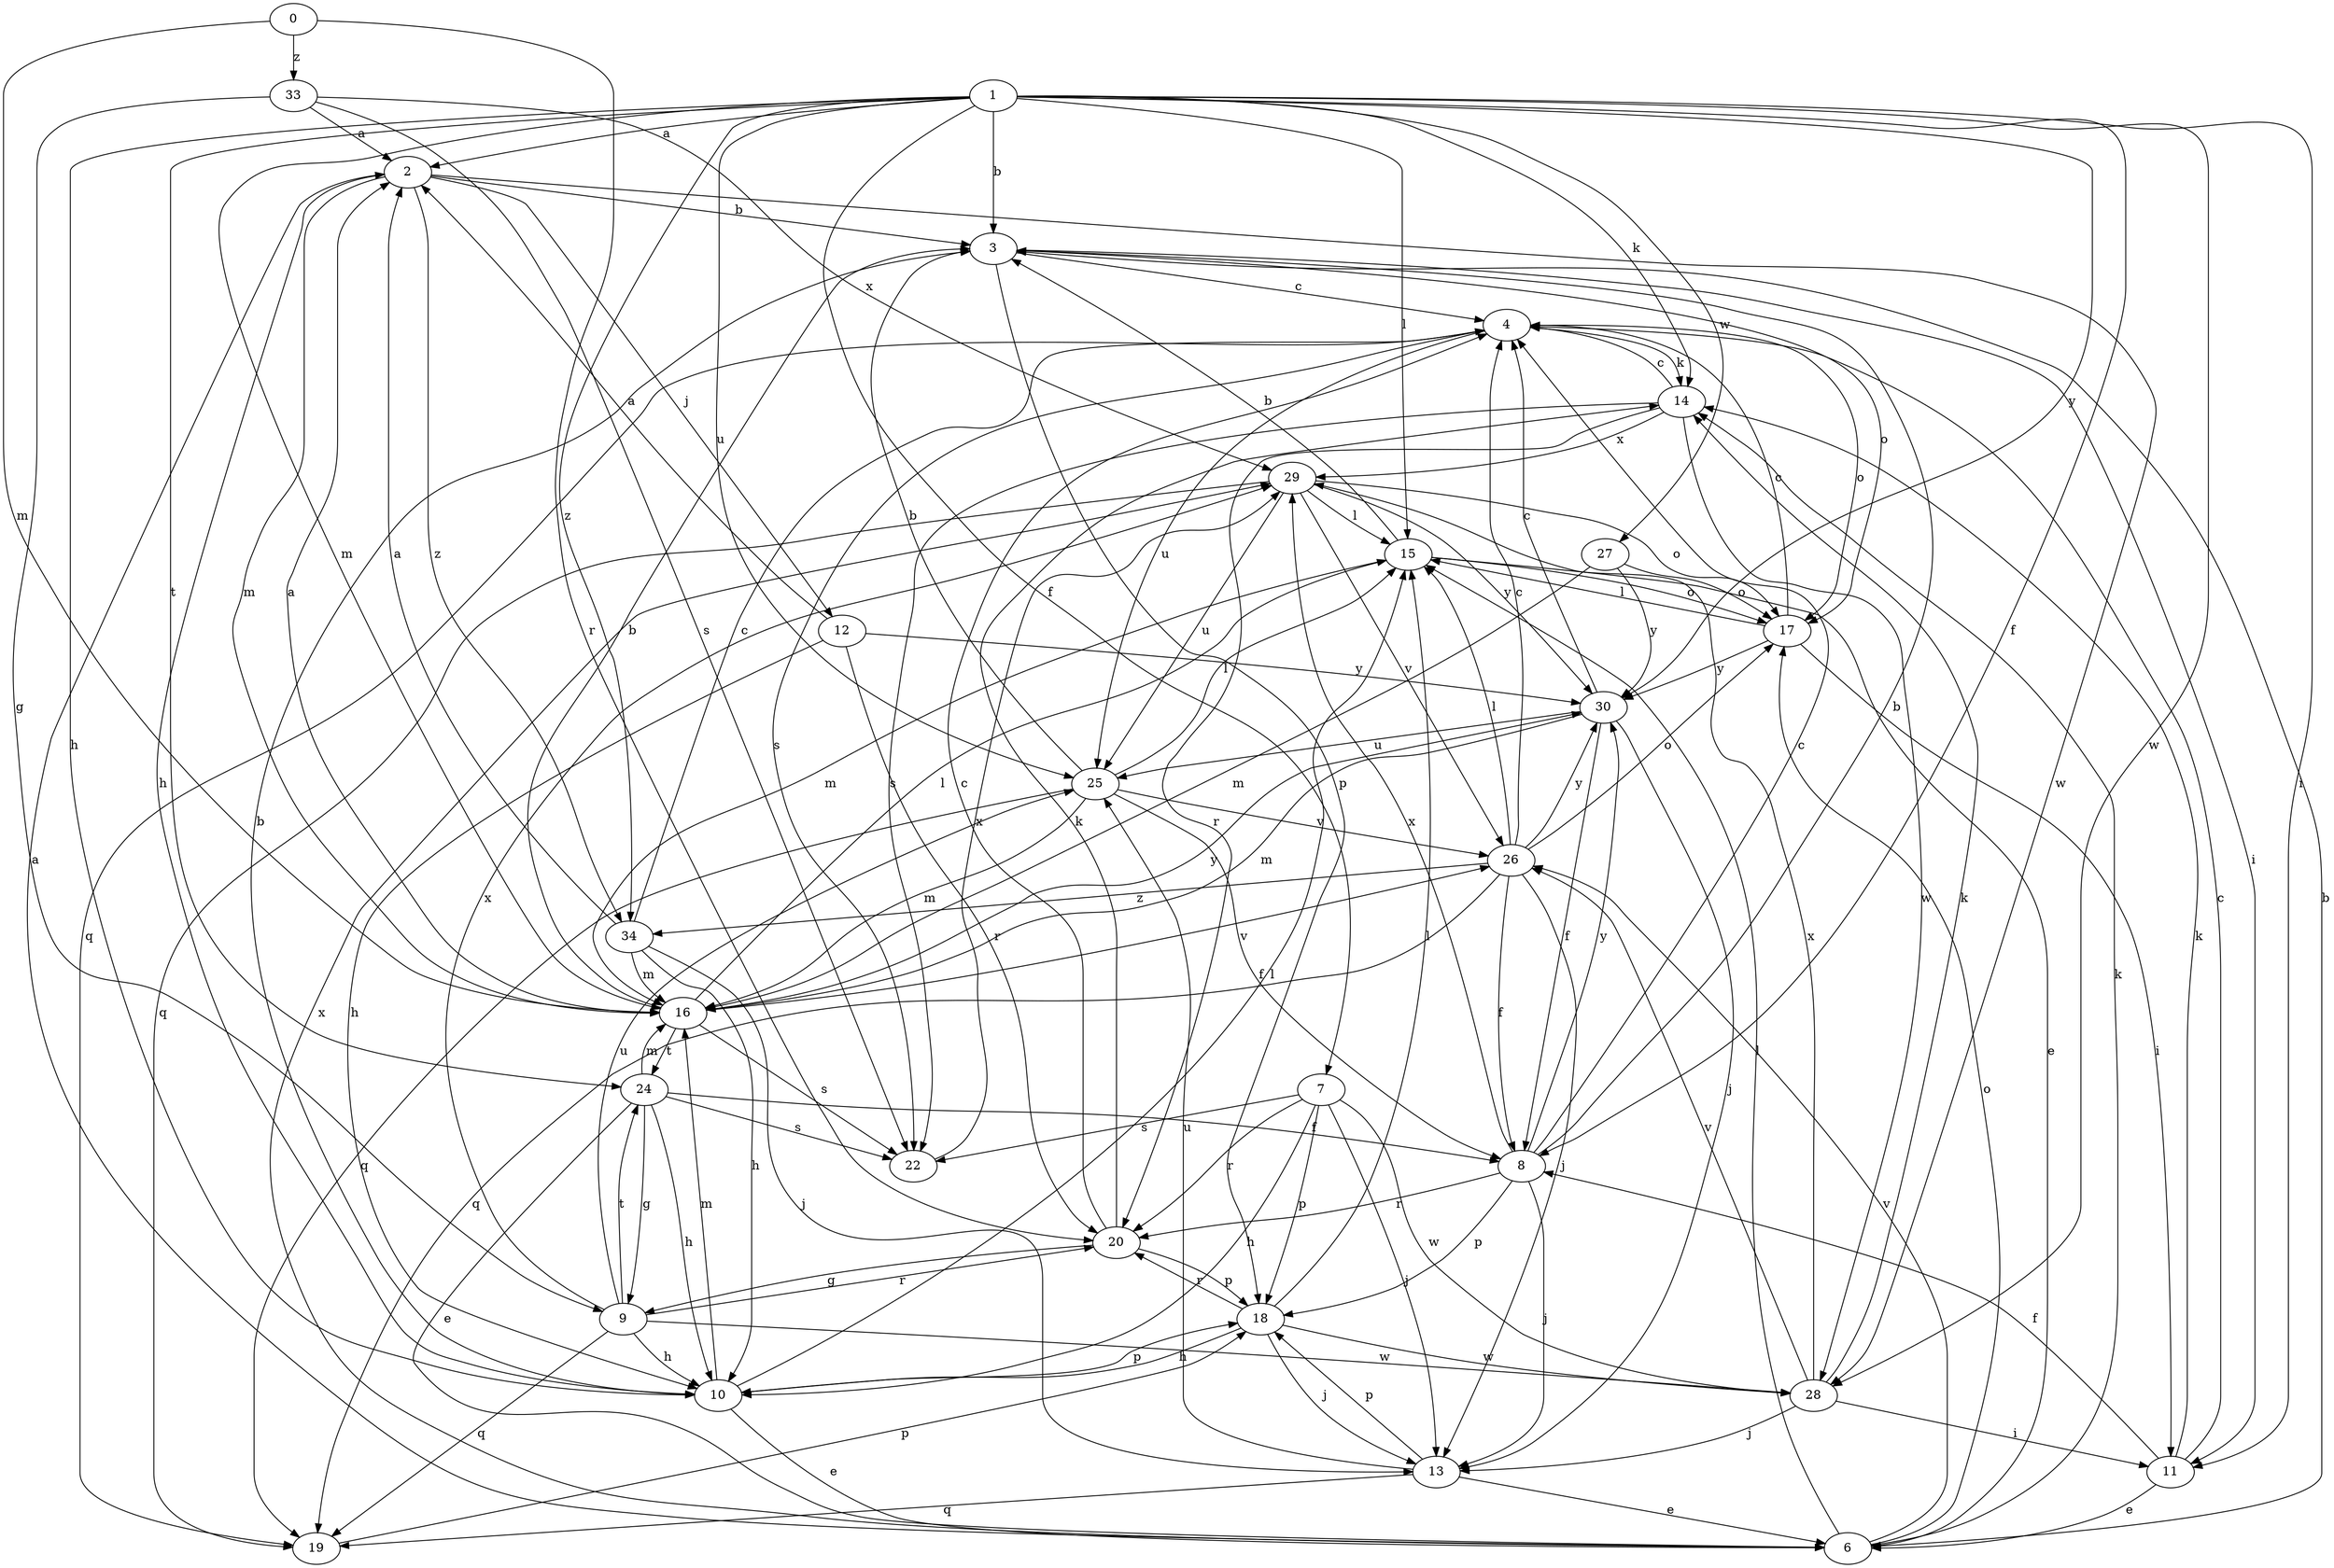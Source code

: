 strict digraph  {
1;
2;
3;
4;
6;
7;
8;
9;
10;
0;
11;
12;
13;
14;
15;
16;
17;
18;
19;
20;
22;
24;
25;
26;
27;
28;
29;
30;
33;
34;
1 -> 2  [label=a];
1 -> 3  [label=b];
1 -> 7  [label=f];
1 -> 8  [label=f];
1 -> 10  [label=h];
1 -> 11  [label=i];
1 -> 14  [label=k];
1 -> 15  [label=l];
1 -> 16  [label=m];
1 -> 24  [label=t];
1 -> 25  [label=u];
1 -> 27  [label=w];
1 -> 28  [label=w];
1 -> 30  [label=y];
1 -> 34  [label=z];
2 -> 3  [label=b];
2 -> 10  [label=h];
2 -> 12  [label=j];
2 -> 16  [label=m];
2 -> 28  [label=w];
2 -> 34  [label=z];
3 -> 4  [label=c];
3 -> 11  [label=i];
3 -> 17  [label=o];
3 -> 18  [label=p];
4 -> 14  [label=k];
4 -> 17  [label=o];
4 -> 19  [label=q];
4 -> 22  [label=s];
4 -> 25  [label=u];
6 -> 2  [label=a];
6 -> 3  [label=b];
6 -> 14  [label=k];
6 -> 15  [label=l];
6 -> 17  [label=o];
6 -> 26  [label=v];
6 -> 29  [label=x];
7 -> 10  [label=h];
7 -> 13  [label=j];
7 -> 18  [label=p];
7 -> 20  [label=r];
7 -> 22  [label=s];
7 -> 28  [label=w];
8 -> 3  [label=b];
8 -> 4  [label=c];
8 -> 13  [label=j];
8 -> 18  [label=p];
8 -> 20  [label=r];
8 -> 29  [label=x];
8 -> 30  [label=y];
9 -> 10  [label=h];
9 -> 19  [label=q];
9 -> 20  [label=r];
9 -> 24  [label=t];
9 -> 25  [label=u];
9 -> 28  [label=w];
9 -> 29  [label=x];
10 -> 3  [label=b];
10 -> 6  [label=e];
10 -> 15  [label=l];
10 -> 16  [label=m];
10 -> 18  [label=p];
0 -> 16  [label=m];
0 -> 20  [label=r];
0 -> 33  [label=z];
11 -> 4  [label=c];
11 -> 6  [label=e];
11 -> 8  [label=f];
11 -> 14  [label=k];
12 -> 2  [label=a];
12 -> 10  [label=h];
12 -> 20  [label=r];
12 -> 30  [label=y];
13 -> 6  [label=e];
13 -> 18  [label=p];
13 -> 19  [label=q];
13 -> 25  [label=u];
14 -> 4  [label=c];
14 -> 20  [label=r];
14 -> 22  [label=s];
14 -> 28  [label=w];
14 -> 29  [label=x];
15 -> 3  [label=b];
15 -> 6  [label=e];
15 -> 16  [label=m];
15 -> 17  [label=o];
16 -> 2  [label=a];
16 -> 3  [label=b];
16 -> 15  [label=l];
16 -> 22  [label=s];
16 -> 24  [label=t];
16 -> 26  [label=v];
16 -> 30  [label=y];
17 -> 4  [label=c];
17 -> 11  [label=i];
17 -> 15  [label=l];
17 -> 30  [label=y];
18 -> 10  [label=h];
18 -> 13  [label=j];
18 -> 15  [label=l];
18 -> 20  [label=r];
18 -> 28  [label=w];
19 -> 18  [label=p];
20 -> 4  [label=c];
20 -> 9  [label=g];
20 -> 14  [label=k];
20 -> 18  [label=p];
22 -> 29  [label=x];
24 -> 6  [label=e];
24 -> 8  [label=f];
24 -> 9  [label=g];
24 -> 10  [label=h];
24 -> 16  [label=m];
24 -> 22  [label=s];
25 -> 3  [label=b];
25 -> 8  [label=f];
25 -> 15  [label=l];
25 -> 16  [label=m];
25 -> 19  [label=q];
25 -> 26  [label=v];
26 -> 4  [label=c];
26 -> 8  [label=f];
26 -> 13  [label=j];
26 -> 15  [label=l];
26 -> 17  [label=o];
26 -> 19  [label=q];
26 -> 30  [label=y];
26 -> 34  [label=z];
27 -> 16  [label=m];
27 -> 17  [label=o];
27 -> 30  [label=y];
28 -> 11  [label=i];
28 -> 13  [label=j];
28 -> 14  [label=k];
28 -> 26  [label=v];
28 -> 29  [label=x];
29 -> 15  [label=l];
29 -> 17  [label=o];
29 -> 19  [label=q];
29 -> 25  [label=u];
29 -> 26  [label=v];
29 -> 30  [label=y];
30 -> 4  [label=c];
30 -> 8  [label=f];
30 -> 13  [label=j];
30 -> 16  [label=m];
30 -> 25  [label=u];
33 -> 2  [label=a];
33 -> 9  [label=g];
33 -> 22  [label=s];
33 -> 29  [label=x];
34 -> 2  [label=a];
34 -> 4  [label=c];
34 -> 10  [label=h];
34 -> 13  [label=j];
34 -> 16  [label=m];
}
